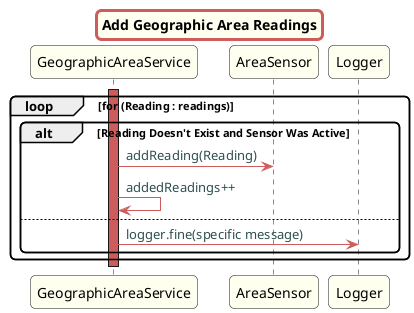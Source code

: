 @startuml

skinparam titleBorderRoundCorner 10
skinparam titleBorderThickness 3
skinparam titleBorderColor indianred
skinparam titleBackgroundColor ivory
skinparam FontName quicksand

skinparam actor {
  BorderColor indianred
  }

skinparam sequence {
  LifeLineBackgroundColor indianred
  ParticipantBackgroundColor ivory
}

skinparam roundcorner 10

skinparam component {
  arrowThickness 1
  ArrowFontName Verdana
  ArrowColor indianred
  ArrowFontColor darkslategrey
}

title Add Geographic Area Readings
loop for (Reading : readings)
activate GeographicAreaService
alt Reading Doesn't Exist and Sensor Was Active
GeographicAreaService -> AreaSensor: addReading(Reading)
GeographicAreaService -> GeographicAreaService: addedReadings++
else
GeographicAreaService -> Logger: logger.fine(specific message)
end
end
deactivate GeographicAreaService

@enduml